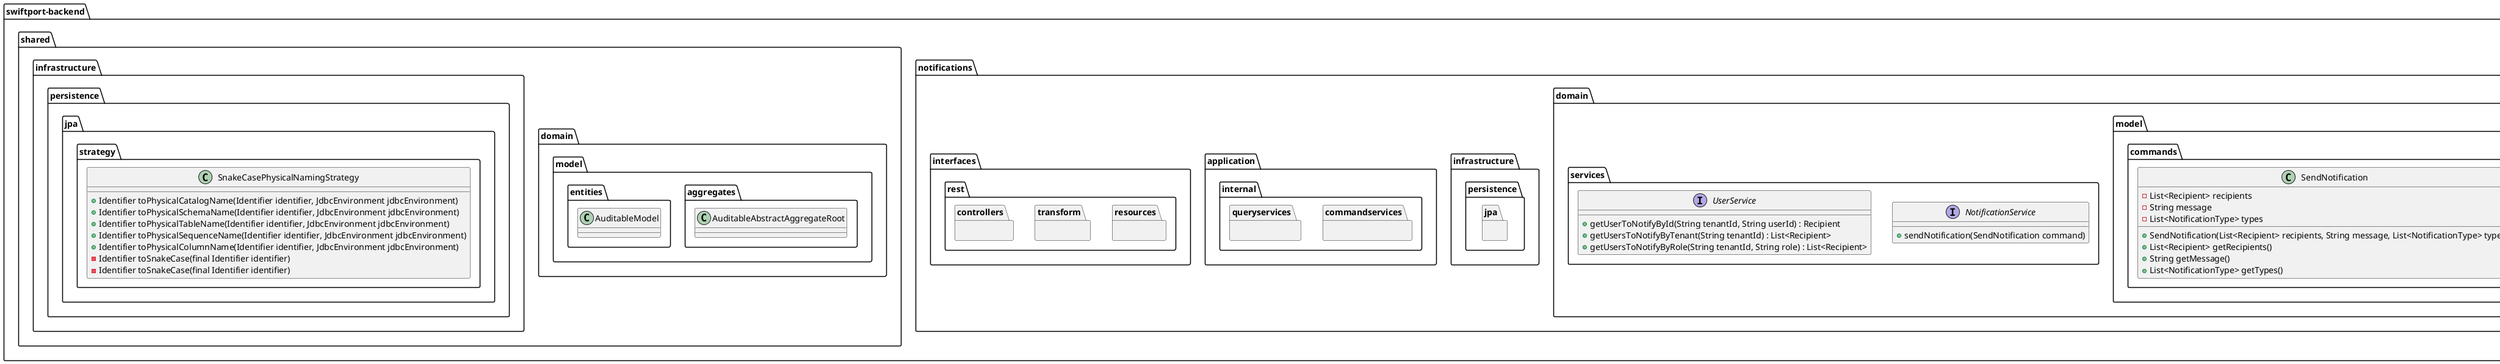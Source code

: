 @startuml
package swiftport-backend as swiftport_backend  {
    ' Bounded Context:
    package notifications {
       package domain {
           package model {
               package aggregates {
                   class Notification {
                       - String message
                       - NotificationType type
                       - LocalDateTime createdAt
                       + Notification(String message, NotificationType type)
                       + String getMessage()
                       + NotificationType getType()
                       + LocalDateTime getCreatedAt()
                   }
               }
               package valueobjects {
                   class NotificationType {
                       - String type
                       + NotificationType(String type)
                       + String getType()
                   }
                   class Recipient {
                       - String email
                       - String phoneNumber
                       + Recipient(String email, String phoneNumber)
                       + String getEmail()
                       + String getPhoneNumber()
                       + boolean hasEmail()
                       + boolean hasPhoneNumber()
                   }
               }
               package commands {
                   class SendNotification {
                       - List<Recipient> recipients
                       - String message
                       - List<NotificationType> types
                       + SendNotification(List<Recipient> recipients, String message, List<NotificationType> types)
                       + List<Recipient> getRecipients()
                       + String getMessage()
                       + List<NotificationType> getTypes()
                   }
               }
           }
           package services {
               interface NotificationService {
                   + sendNotification(SendNotification command)
               }
               interface UserService {
                   + getUserToNotifyById(String tenantId, String userId) : Recipient
                   + getUsersToNotifyByTenant(String tenantId) : List<Recipient>
                   + getUsersToNotifyByRole(String tenantId, String role) : List<Recipient>
               }
           }
       }
        package infrastructure {
            package persistence {
                package jpa {
                    ' Interfaces que implementan el patrón Repository para la persistencia de datos
                }
            }
        }
        package application {
            package internal {
                package commandservices {
                    ' Clases que implementan las interfaces de servicios de comandos, ejecutando lógica de negocios relacionada con cambios de estado
                }
                package queryservices {
                    ' Clases que implementan las interfaces de servicios de consultas, para la obtención de datos del sistema
                }
            }
        }
        package interfaces {
            package rest {
                package resources {
                    ' Clases de tipo record que funcionan como DTOs (Data Transfer Objects), siguiendo los principios REST (se tratan como recursos)
                }
                package transform {
                    ' Clases con métodos estáticos para mapear entre recursos, comandos, consultas o entidades
                    ' Equivalente al patrón Assembler, puede ser denominado de esta manera
                }
                package controllers {
                    ' Clases que exponen los endpoints REST del sistema, permitiendo la interacción con el cliente
                }
            }
        }
    }
    package shared{
        package domain.model{
            package aggregates{
                class AuditableAbstractAggregateRoot {
                    ' Clase base para los agregados auditable, gestionando operaciones comunes
                }
            }
            package entities {
                class AuditableModel{
                    ' Entidad base que permite rastrear la auditoría de los cambios en los modelos
                }
            }
        }
        package infrastructure.persistence.jpa.strategy {
            class SnakeCasePhysicalNamingStrategy {
                ' Estrategia de nombrado físico que convierte los identificadores a formato snake_case en la base de datos
                + Identifier toPhysicalCatalogName(Identifier identifier, JdbcEnvironment jdbcEnvironment)
                + Identifier toPhysicalSchemaName(Identifier identifier, JdbcEnvironment jdbcEnvironment)
                + Identifier toPhysicalTableName(Identifier identifier, JdbcEnvironment jdbcEnvironment)
                + Identifier toPhysicalSequenceName(Identifier identifier, JdbcEnvironment jdbcEnvironment)
                + Identifier toPhysicalColumnName(Identifier identifier, JdbcEnvironment jdbcEnvironment)
                - Identifier toSnakeCase(final Identifier identifier)
                - Identifier toSnakeCase(final Identifier identifier)
            }
        }
    }
}

package org.hibernate.boot.model.naming {
    interface PhysicalNamingStrategy {
        ' Interfaz para la estrategia de nombrado físico, utilizada para personalizar los nombres de las entidades en la base de datos
    }
}

@enduml
